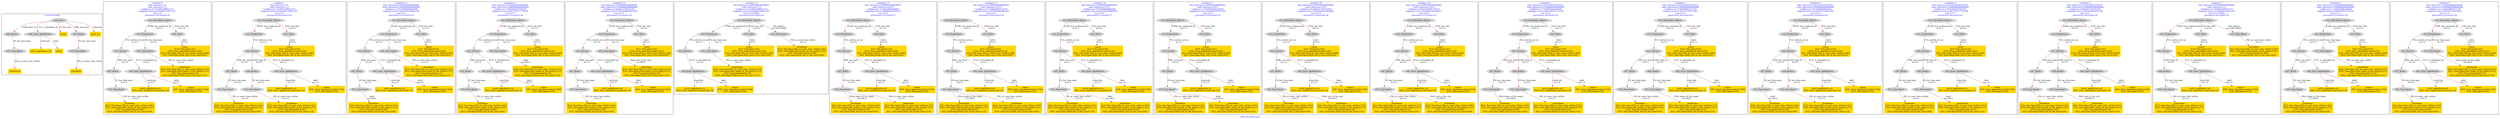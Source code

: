 digraph n0 {
fontcolor="blue"
remincross="true"
label="s09-s-18-artists.json"
subgraph cluster_0 {
label="1-correct model"
n2[style="filled",color="white",fillcolor="lightgray",label="E39_Actor1"];
n3[style="filled",color="white",fillcolor="lightgray",label="E69_Death1"];
n4[style="filled",color="white",fillcolor="lightgray",label="E82_Actor_Appellation1"];
n5[shape="plaintext",style="filled",fillcolor="gold",label="values"];
n6[style="filled",color="white",fillcolor="lightgray",label="E67_Birth1"];
n7[shape="plaintext",style="filled",fillcolor="gold",label="artist_uri"];
n8[style="filled",color="white",fillcolor="lightgray",label="E52_Time-Span1"];
n9[shape="plaintext",style="filled",fillcolor="gold",label="birthValue"];
n10[style="filled",color="white",fillcolor="lightgray",label="E52_Time-Span2"];
n11[shape="plaintext",style="filled",fillcolor="gold",label="deathValue"];
n12[shape="plaintext",style="filled",fillcolor="gold",label="artist_appellation_uri"];
n13[shape="plaintext",style="filled",fillcolor="gold",label="values"];
}
subgraph cluster_1 {
label="candidate 0\nlink coherence:1.0\nnode coherence:1.0\nconfidence:0.7316992398001314\nmapping score:0.6105664132667105\ncost:12.0\n-precision:0.42-recall:0.45"
n15[style="filled",color="white",fillcolor="lightgray",label="E12_Production1"];
n16[style="filled",color="white",fillcolor="lightgray",label="E21_Person1"];
n17[style="filled",color="white",fillcolor="lightgray",label="E52_Time-Span2"];
n18[style="filled",color="white",fillcolor="lightgray",label="E67_Birth1"];
n19[style="filled",color="white",fillcolor="lightgray",label="E82_Actor_Appellation1"];
n20[style="filled",color="white",fillcolor="lightgray",label="E22_Man-Made_Object1"];
n21[style="filled",color="white",fillcolor="lightgray",label="E35_Title1"];
n22[style="filled",color="white",fillcolor="lightgray",label="E52_Time-Span1"];
n23[shape="plaintext",style="filled",fillcolor="gold",label="artist_appellation_uri\n[E82_Actor_Appellation,classLink,1.0]"];
n24[shape="plaintext",style="filled",fillcolor="gold",label="values\n[E82_Actor_Appellation,label,0.926]\n[E35_Title,label,0.074]"];
n25[shape="plaintext",style="filled",fillcolor="gold",label="values\n[E35_Title,label,0.97]\n[E82_Actor_Appellation,label,0.02]\n[E52_Time-Span,P82_at_some_time_within,0.006]\n[E52_Time-Span,P82b_end_of_the_end,0.003]"];
n26[shape="plaintext",style="filled",fillcolor="gold",label="deathValue\n[E52_Time-Span,P82_at_some_time_within,0.371]\n[E52_Time-Span,P82a_begin_of_the_begin,0.277]\n[E52_Time-Span,label,0.24]\n[E52_Time-Span,P82b_end_of_the_end,0.113]"];
n27[shape="plaintext",style="filled",fillcolor="gold",label="birthValue\n[E52_Time-Span,P82_at_some_time_within,0.391]\n[E52_Time-Span,P82a_begin_of_the_begin,0.311]\n[E52_Time-Span,label,0.269]\n[E52_Time-Span,P82b_end_of_the_end,0.029]"];
}
subgraph cluster_2 {
label="candidate 1\nlink coherence:1.0\nnode coherence:1.0\nconfidence:0.7316992398001314\nmapping score:0.6105664132667105\ncost:13.0\n-precision:0.46-recall:0.55"
n29[style="filled",color="white",fillcolor="lightgray",label="E12_Production1"];
n30[style="filled",color="white",fillcolor="lightgray",label="E21_Person1"];
n31[style="filled",color="white",fillcolor="lightgray",label="E67_Birth1"];
n32[style="filled",color="white",fillcolor="lightgray",label="E69_Death1"];
n33[style="filled",color="white",fillcolor="lightgray",label="E82_Actor_Appellation1"];
n34[style="filled",color="white",fillcolor="lightgray",label="E22_Man-Made_Object1"];
n35[style="filled",color="white",fillcolor="lightgray",label="E35_Title1"];
n36[style="filled",color="white",fillcolor="lightgray",label="E52_Time-Span1"];
n37[style="filled",color="white",fillcolor="lightgray",label="E52_Time-Span3"];
n38[shape="plaintext",style="filled",fillcolor="gold",label="artist_appellation_uri\n[E82_Actor_Appellation,classLink,1.0]"];
n39[shape="plaintext",style="filled",fillcolor="gold",label="deathValue\n[E52_Time-Span,P82_at_some_time_within,0.371]\n[E52_Time-Span,P82a_begin_of_the_begin,0.277]\n[E52_Time-Span,label,0.24]\n[E52_Time-Span,P82b_end_of_the_end,0.113]"];
n40[shape="plaintext",style="filled",fillcolor="gold",label="values\n[E82_Actor_Appellation,label,0.926]\n[E35_Title,label,0.074]"];
n41[shape="plaintext",style="filled",fillcolor="gold",label="values\n[E35_Title,label,0.97]\n[E82_Actor_Appellation,label,0.02]\n[E52_Time-Span,P82_at_some_time_within,0.006]\n[E52_Time-Span,P82b_end_of_the_end,0.003]"];
n42[shape="plaintext",style="filled",fillcolor="gold",label="birthValue\n[E52_Time-Span,P82_at_some_time_within,0.391]\n[E52_Time-Span,P82a_begin_of_the_begin,0.311]\n[E52_Time-Span,label,0.269]\n[E52_Time-Span,P82b_end_of_the_end,0.029]"];
}
subgraph cluster_3 {
label="candidate 10\nlink coherence:0.9166666666666666\nnode coherence:0.8888888888888888\nconfidence:0.7073606809882498\nmapping score:0.5654165232923796\ncost:111.0\n-precision:0.33-recall:0.36"
n44[style="filled",color="white",fillcolor="lightgray",label="E12_Production1"];
n45[style="filled",color="white",fillcolor="lightgray",label="E21_Person1"];
n46[style="filled",color="white",fillcolor="lightgray",label="E52_Time-Span2"];
n47[style="filled",color="white",fillcolor="lightgray",label="E67_Birth1"];
n48[style="filled",color="white",fillcolor="lightgray",label="E82_Actor_Appellation1"];
n49[style="filled",color="white",fillcolor="lightgray",label="E22_Man-Made_Object1"];
n50[style="filled",color="white",fillcolor="lightgray",label="E35_Title1"];
n51[style="filled",color="white",fillcolor="lightgray",label="E52_Time-Span1"];
n52[shape="plaintext",style="filled",fillcolor="gold",label="artist_appellation_uri\n[E82_Actor_Appellation,classLink,1.0]"];
n53[shape="plaintext",style="filled",fillcolor="gold",label="values\n[E82_Actor_Appellation,label,0.926]\n[E35_Title,label,0.074]"];
n54[shape="plaintext",style="filled",fillcolor="gold",label="values\n[E35_Title,label,0.97]\n[E82_Actor_Appellation,label,0.02]\n[E52_Time-Span,P82_at_some_time_within,0.006]\n[E52_Time-Span,P82b_end_of_the_end,0.003]"];
n55[shape="plaintext",style="filled",fillcolor="gold",label="deathValue\n[E52_Time-Span,P82_at_some_time_within,0.371]\n[E52_Time-Span,P82a_begin_of_the_begin,0.277]\n[E52_Time-Span,label,0.24]\n[E52_Time-Span,P82b_end_of_the_end,0.113]"];
n56[shape="plaintext",style="filled",fillcolor="gold",label="birthValue\n[E52_Time-Span,P82_at_some_time_within,0.391]\n[E52_Time-Span,P82a_begin_of_the_begin,0.311]\n[E52_Time-Span,label,0.269]\n[E52_Time-Span,P82b_end_of_the_end,0.029]"];
}
subgraph cluster_4 {
label="candidate 11\nlink coherence:0.9166666666666666\nnode coherence:0.8888888888888888\nconfidence:0.7054485064302036\nmapping score:0.5647791317730309\ncost:111.0\n-precision:0.33-recall:0.36"
n58[style="filled",color="white",fillcolor="lightgray",label="E12_Production1"];
n59[style="filled",color="white",fillcolor="lightgray",label="E21_Person1"];
n60[style="filled",color="white",fillcolor="lightgray",label="E52_Time-Span2"];
n61[style="filled",color="white",fillcolor="lightgray",label="E67_Birth1"];
n62[style="filled",color="white",fillcolor="lightgray",label="E82_Actor_Appellation1"];
n63[style="filled",color="white",fillcolor="lightgray",label="E22_Man-Made_Object1"];
n64[style="filled",color="white",fillcolor="lightgray",label="E35_Title1"];
n65[style="filled",color="white",fillcolor="lightgray",label="E52_Time-Span1"];
n66[shape="plaintext",style="filled",fillcolor="gold",label="deathValue\n[E52_Time-Span,P82_at_some_time_within,0.371]\n[E52_Time-Span,P82a_begin_of_the_begin,0.277]\n[E52_Time-Span,label,0.24]\n[E52_Time-Span,P82b_end_of_the_end,0.113]"];
n67[shape="plaintext",style="filled",fillcolor="gold",label="artist_appellation_uri\n[E82_Actor_Appellation,classLink,1.0]"];
n68[shape="plaintext",style="filled",fillcolor="gold",label="values\n[E82_Actor_Appellation,label,0.926]\n[E35_Title,label,0.074]"];
n69[shape="plaintext",style="filled",fillcolor="gold",label="values\n[E35_Title,label,0.97]\n[E82_Actor_Appellation,label,0.02]\n[E52_Time-Span,P82_at_some_time_within,0.006]\n[E52_Time-Span,P82b_end_of_the_end,0.003]"];
n70[shape="plaintext",style="filled",fillcolor="gold",label="birthValue\n[E52_Time-Span,P82_at_some_time_within,0.391]\n[E52_Time-Span,P82a_begin_of_the_begin,0.311]\n[E52_Time-Span,label,0.269]\n[E52_Time-Span,P82b_end_of_the_end,0.029]"];
}
subgraph cluster_5 {
label="candidate 12\nlink coherence:0.9166666666666666\nnode coherence:0.8888888888888888\nconfidence:0.6800257790782401\nmapping score:0.5563048893223764\ncost:111.0\n-precision:0.33-recall:0.36"
n72[style="filled",color="white",fillcolor="lightgray",label="E12_Production1"];
n73[style="filled",color="white",fillcolor="lightgray",label="E21_Person1"];
n74[style="filled",color="white",fillcolor="lightgray",label="E52_Time-Span2"];
n75[style="filled",color="white",fillcolor="lightgray",label="E67_Birth1"];
n76[style="filled",color="white",fillcolor="lightgray",label="E82_Actor_Appellation1"];
n77[style="filled",color="white",fillcolor="lightgray",label="E22_Man-Made_Object1"];
n78[style="filled",color="white",fillcolor="lightgray",label="E35_Title1"];
n79[style="filled",color="white",fillcolor="lightgray",label="E52_Time-Span1"];
n80[shape="plaintext",style="filled",fillcolor="gold",label="artist_appellation_uri\n[E82_Actor_Appellation,classLink,1.0]"];
n81[shape="plaintext",style="filled",fillcolor="gold",label="values\n[E82_Actor_Appellation,label,0.926]\n[E35_Title,label,0.074]"];
n82[shape="plaintext",style="filled",fillcolor="gold",label="values\n[E35_Title,label,0.97]\n[E82_Actor_Appellation,label,0.02]\n[E52_Time-Span,P82_at_some_time_within,0.006]\n[E52_Time-Span,P82b_end_of_the_end,0.003]"];
n83[shape="plaintext",style="filled",fillcolor="gold",label="deathValue\n[E52_Time-Span,P82_at_some_time_within,0.371]\n[E52_Time-Span,P82a_begin_of_the_begin,0.277]\n[E52_Time-Span,label,0.24]\n[E52_Time-Span,P82b_end_of_the_end,0.113]"];
n84[shape="plaintext",style="filled",fillcolor="gold",label="birthValue\n[E52_Time-Span,P82_at_some_time_within,0.391]\n[E52_Time-Span,P82a_begin_of_the_begin,0.311]\n[E52_Time-Span,label,0.269]\n[E52_Time-Span,P82b_end_of_the_end,0.029]"];
}
subgraph cluster_6 {
label="candidate 13\nlink coherence:0.9090909090909091\nnode coherence:1.0\nconfidence:0.7316992398001314\nmapping score:0.6105664132667105\ncost:110.010002\n-precision:0.36-recall:0.36"
n86[style="filled",color="white",fillcolor="lightgray",label="E12_Production1"];
n87[style="filled",color="white",fillcolor="lightgray",label="E21_Person1"];
n88[style="filled",color="white",fillcolor="lightgray",label="E52_Time-Span2"];
n89[style="filled",color="white",fillcolor="lightgray",label="E82_Actor_Appellation1"];
n90[style="filled",color="white",fillcolor="lightgray",label="E22_Man-Made_Object1"];
n91[style="filled",color="white",fillcolor="lightgray",label="E35_Title1"];
n92[style="filled",color="white",fillcolor="lightgray",label="E52_Time-Span1"];
n93[shape="plaintext",style="filled",fillcolor="gold",label="artist_appellation_uri\n[E82_Actor_Appellation,classLink,1.0]"];
n94[shape="plaintext",style="filled",fillcolor="gold",label="values\n[E82_Actor_Appellation,label,0.926]\n[E35_Title,label,0.074]"];
n95[shape="plaintext",style="filled",fillcolor="gold",label="values\n[E35_Title,label,0.97]\n[E82_Actor_Appellation,label,0.02]\n[E52_Time-Span,P82_at_some_time_within,0.006]\n[E52_Time-Span,P82b_end_of_the_end,0.003]"];
n96[shape="plaintext",style="filled",fillcolor="gold",label="deathValue\n[E52_Time-Span,P82_at_some_time_within,0.371]\n[E52_Time-Span,P82a_begin_of_the_begin,0.277]\n[E52_Time-Span,label,0.24]\n[E52_Time-Span,P82b_end_of_the_end,0.113]"];
n97[shape="plaintext",style="filled",fillcolor="gold",label="birthValue\n[E52_Time-Span,P82_at_some_time_within,0.391]\n[E52_Time-Span,P82a_begin_of_the_begin,0.311]\n[E52_Time-Span,label,0.269]\n[E52_Time-Span,P82b_end_of_the_end,0.029]"];
}
subgraph cluster_7 {
label="candidate 14\nlink coherence:0.9090909090909091\nnode coherence:0.875\nconfidence:0.7156902886304668\nmapping score:0.5968967628768223\ncost:110.0\n-precision:0.27-recall:0.27"
n99[style="filled",color="white",fillcolor="lightgray",label="E12_Production1"];
n100[style="filled",color="white",fillcolor="lightgray",label="E21_Person1"];
n101[style="filled",color="white",fillcolor="lightgray",label="E67_Birth1"];
n102[style="filled",color="white",fillcolor="lightgray",label="E82_Actor_Appellation1"];
n103[style="filled",color="white",fillcolor="lightgray",label="E22_Man-Made_Object1"];
n104[style="filled",color="white",fillcolor="lightgray",label="E35_Title1"];
n105[style="filled",color="white",fillcolor="lightgray",label="E52_Time-Span1"];
n106[shape="plaintext",style="filled",fillcolor="gold",label="birthValue\n[E52_Time-Span,P82_at_some_time_within,0.391]\n[E52_Time-Span,P82a_begin_of_the_begin,0.311]\n[E52_Time-Span,label,0.269]\n[E52_Time-Span,P82b_end_of_the_end,0.029]"];
n107[shape="plaintext",style="filled",fillcolor="gold",label="artist_appellation_uri\n[E82_Actor_Appellation,classLink,1.0]"];
n108[shape="plaintext",style="filled",fillcolor="gold",label="values\n[E82_Actor_Appellation,label,0.926]\n[E35_Title,label,0.074]"];
n109[shape="plaintext",style="filled",fillcolor="gold",label="values\n[E35_Title,label,0.97]\n[E82_Actor_Appellation,label,0.02]\n[E52_Time-Span,P82_at_some_time_within,0.006]\n[E52_Time-Span,P82b_end_of_the_end,0.003]"];
n110[shape="plaintext",style="filled",fillcolor="gold",label="deathValue\n[E52_Time-Span,P82_at_some_time_within,0.371]\n[E52_Time-Span,P82a_begin_of_the_begin,0.277]\n[E52_Time-Span,label,0.24]\n[E52_Time-Span,P82b_end_of_the_end,0.113]"];
}
subgraph cluster_8 {
label="candidate 15\nlink coherence:0.9090909090909091\nnode coherence:0.875\nconfidence:0.7128646885415739\nmapping score:0.5959548961805247\ncost:110.0\n-precision:0.36-recall:0.36"
n112[style="filled",color="white",fillcolor="lightgray",label="E12_Production1"];
n113[style="filled",color="white",fillcolor="lightgray",label="E21_Person1"];
n114[style="filled",color="white",fillcolor="lightgray",label="E67_Birth1"];
n115[style="filled",color="white",fillcolor="lightgray",label="E82_Actor_Appellation1"];
n116[style="filled",color="white",fillcolor="lightgray",label="E22_Man-Made_Object1"];
n117[style="filled",color="white",fillcolor="lightgray",label="E35_Title1"];
n118[style="filled",color="white",fillcolor="lightgray",label="E52_Time-Span1"];
n119[shape="plaintext",style="filled",fillcolor="gold",label="deathValue\n[E52_Time-Span,P82_at_some_time_within,0.371]\n[E52_Time-Span,P82a_begin_of_the_begin,0.277]\n[E52_Time-Span,label,0.24]\n[E52_Time-Span,P82b_end_of_the_end,0.113]"];
n120[shape="plaintext",style="filled",fillcolor="gold",label="artist_appellation_uri\n[E82_Actor_Appellation,classLink,1.0]"];
n121[shape="plaintext",style="filled",fillcolor="gold",label="values\n[E82_Actor_Appellation,label,0.926]\n[E35_Title,label,0.074]"];
n122[shape="plaintext",style="filled",fillcolor="gold",label="values\n[E35_Title,label,0.97]\n[E82_Actor_Appellation,label,0.02]\n[E52_Time-Span,P82_at_some_time_within,0.006]\n[E52_Time-Span,P82b_end_of_the_end,0.003]"];
n123[shape="plaintext",style="filled",fillcolor="gold",label="birthValue\n[E52_Time-Span,P82_at_some_time_within,0.391]\n[E52_Time-Span,P82a_begin_of_the_begin,0.311]\n[E52_Time-Span,label,0.269]\n[E52_Time-Span,P82b_end_of_the_end,0.029]"];
}
subgraph cluster_9 {
label="candidate 16\nlink coherence:0.9090909090909091\nnode coherence:0.875\nconfidence:0.7073606809882498\nmapping score:0.5941202269960832\ncost:110.0\n-precision:0.27-recall:0.27"
n125[style="filled",color="white",fillcolor="lightgray",label="E12_Production1"];
n126[style="filled",color="white",fillcolor="lightgray",label="E21_Person1"];
n127[style="filled",color="white",fillcolor="lightgray",label="E67_Birth1"];
n128[style="filled",color="white",fillcolor="lightgray",label="E82_Actor_Appellation1"];
n129[style="filled",color="white",fillcolor="lightgray",label="E22_Man-Made_Object1"];
n130[style="filled",color="white",fillcolor="lightgray",label="E35_Title1"];
n131[style="filled",color="white",fillcolor="lightgray",label="E52_Time-Span1"];
n132[shape="plaintext",style="filled",fillcolor="gold",label="artist_appellation_uri\n[E82_Actor_Appellation,classLink,1.0]"];
n133[shape="plaintext",style="filled",fillcolor="gold",label="values\n[E82_Actor_Appellation,label,0.926]\n[E35_Title,label,0.074]"];
n134[shape="plaintext",style="filled",fillcolor="gold",label="values\n[E35_Title,label,0.97]\n[E82_Actor_Appellation,label,0.02]\n[E52_Time-Span,P82_at_some_time_within,0.006]\n[E52_Time-Span,P82b_end_of_the_end,0.003]"];
n135[shape="plaintext",style="filled",fillcolor="gold",label="deathValue\n[E52_Time-Span,P82_at_some_time_within,0.371]\n[E52_Time-Span,P82a_begin_of_the_begin,0.277]\n[E52_Time-Span,label,0.24]\n[E52_Time-Span,P82b_end_of_the_end,0.113]"];
n136[shape="plaintext",style="filled",fillcolor="gold",label="birthValue\n[E52_Time-Span,P82_at_some_time_within,0.391]\n[E52_Time-Span,P82a_begin_of_the_begin,0.311]\n[E52_Time-Span,label,0.269]\n[E52_Time-Span,P82b_end_of_the_end,0.029]"];
}
subgraph cluster_10 {
label="candidate 17\nlink coherence:0.9090909090909091\nnode coherence:0.875\nconfidence:0.7054485064302036\nmapping score:0.5934828354767345\ncost:110.0\n-precision:0.36-recall:0.36"
n138[style="filled",color="white",fillcolor="lightgray",label="E12_Production1"];
n139[style="filled",color="white",fillcolor="lightgray",label="E21_Person1"];
n140[style="filled",color="white",fillcolor="lightgray",label="E67_Birth1"];
n141[style="filled",color="white",fillcolor="lightgray",label="E82_Actor_Appellation1"];
n142[style="filled",color="white",fillcolor="lightgray",label="E22_Man-Made_Object1"];
n143[style="filled",color="white",fillcolor="lightgray",label="E35_Title1"];
n144[style="filled",color="white",fillcolor="lightgray",label="E52_Time-Span1"];
n145[shape="plaintext",style="filled",fillcolor="gold",label="artist_appellation_uri\n[E82_Actor_Appellation,classLink,1.0]"];
n146[shape="plaintext",style="filled",fillcolor="gold",label="values\n[E82_Actor_Appellation,label,0.926]\n[E35_Title,label,0.074]"];
n147[shape="plaintext",style="filled",fillcolor="gold",label="values\n[E35_Title,label,0.97]\n[E82_Actor_Appellation,label,0.02]\n[E52_Time-Span,P82_at_some_time_within,0.006]\n[E52_Time-Span,P82b_end_of_the_end,0.003]"];
n148[shape="plaintext",style="filled",fillcolor="gold",label="birthValue\n[E52_Time-Span,P82_at_some_time_within,0.391]\n[E52_Time-Span,P82a_begin_of_the_begin,0.311]\n[E52_Time-Span,label,0.269]\n[E52_Time-Span,P82b_end_of_the_end,0.029]"];
n149[shape="plaintext",style="filled",fillcolor="gold",label="deathValue\n[E52_Time-Span,P82_at_some_time_within,0.371]\n[E52_Time-Span,P82a_begin_of_the_begin,0.277]\n[E52_Time-Span,label,0.24]\n[E52_Time-Span,P82b_end_of_the_end,0.113]"];
}
subgraph cluster_11 {
label="candidate 18\nlink coherence:0.9090909090909091\nnode coherence:0.875\nconfidence:0.6800257790782401\nmapping score:0.5850085930260801\ncost:110.0\n-precision:0.36-recall:0.36"
n151[style="filled",color="white",fillcolor="lightgray",label="E12_Production1"];
n152[style="filled",color="white",fillcolor="lightgray",label="E21_Person1"];
n153[style="filled",color="white",fillcolor="lightgray",label="E67_Birth1"];
n154[style="filled",color="white",fillcolor="lightgray",label="E82_Actor_Appellation1"];
n155[style="filled",color="white",fillcolor="lightgray",label="E22_Man-Made_Object1"];
n156[style="filled",color="white",fillcolor="lightgray",label="E35_Title1"];
n157[style="filled",color="white",fillcolor="lightgray",label="E52_Time-Span1"];
n158[shape="plaintext",style="filled",fillcolor="gold",label="artist_appellation_uri\n[E82_Actor_Appellation,classLink,1.0]"];
n159[shape="plaintext",style="filled",fillcolor="gold",label="values\n[E82_Actor_Appellation,label,0.926]\n[E35_Title,label,0.074]"];
n160[shape="plaintext",style="filled",fillcolor="gold",label="values\n[E35_Title,label,0.97]\n[E82_Actor_Appellation,label,0.02]\n[E52_Time-Span,P82_at_some_time_within,0.006]\n[E52_Time-Span,P82b_end_of_the_end,0.003]"];
n161[shape="plaintext",style="filled",fillcolor="gold",label="birthValue\n[E52_Time-Span,P82_at_some_time_within,0.391]\n[E52_Time-Span,P82a_begin_of_the_begin,0.311]\n[E52_Time-Span,label,0.269]\n[E52_Time-Span,P82b_end_of_the_end,0.029]"];
n162[shape="plaintext",style="filled",fillcolor="gold",label="deathValue\n[E52_Time-Span,P82_at_some_time_within,0.371]\n[E52_Time-Span,P82a_begin_of_the_begin,0.277]\n[E52_Time-Span,label,0.24]\n[E52_Time-Span,P82b_end_of_the_end,0.113]"];
}
subgraph cluster_12 {
label="candidate 19\nlink coherence:0.9090909090909091\nnode coherence:0.875\nconfidence:0.6593186487108551\nmapping score:0.5781062162369517\ncost:110.0\n-precision:0.27-recall:0.27"
n164[style="filled",color="white",fillcolor="lightgray",label="E12_Production1"];
n165[style="filled",color="white",fillcolor="lightgray",label="E21_Person1"];
n166[style="filled",color="white",fillcolor="lightgray",label="E67_Birth1"];
n167[style="filled",color="white",fillcolor="lightgray",label="E82_Actor_Appellation1"];
n168[style="filled",color="white",fillcolor="lightgray",label="E22_Man-Made_Object1"];
n169[style="filled",color="white",fillcolor="lightgray",label="E35_Title1"];
n170[style="filled",color="white",fillcolor="lightgray",label="E52_Time-Span1"];
n171[shape="plaintext",style="filled",fillcolor="gold",label="artist_appellation_uri\n[E82_Actor_Appellation,classLink,1.0]"];
n172[shape="plaintext",style="filled",fillcolor="gold",label="values\n[E82_Actor_Appellation,label,0.926]\n[E35_Title,label,0.074]"];
n173[shape="plaintext",style="filled",fillcolor="gold",label="values\n[E35_Title,label,0.97]\n[E82_Actor_Appellation,label,0.02]\n[E52_Time-Span,P82_at_some_time_within,0.006]\n[E52_Time-Span,P82b_end_of_the_end,0.003]"];
n174[shape="plaintext",style="filled",fillcolor="gold",label="deathValue\n[E52_Time-Span,P82_at_some_time_within,0.371]\n[E52_Time-Span,P82a_begin_of_the_begin,0.277]\n[E52_Time-Span,label,0.24]\n[E52_Time-Span,P82b_end_of_the_end,0.113]"];
n175[shape="plaintext",style="filled",fillcolor="gold",label="birthValue\n[E52_Time-Span,P82_at_some_time_within,0.391]\n[E52_Time-Span,P82a_begin_of_the_begin,0.311]\n[E52_Time-Span,label,0.269]\n[E52_Time-Span,P82b_end_of_the_end,0.029]"];
}
subgraph cluster_13 {
label="candidate 2\nlink coherence:0.9230769230769231\nnode coherence:0.8888888888888888\nconfidence:0.7156902886304668\nmapping score:0.5681930591731186\ncost:112.0\n-precision:0.38-recall:0.45"
n177[style="filled",color="white",fillcolor="lightgray",label="E12_Production1"];
n178[style="filled",color="white",fillcolor="lightgray",label="E21_Person1"];
n179[style="filled",color="white",fillcolor="lightgray",label="E67_Birth1"];
n180[style="filled",color="white",fillcolor="lightgray",label="E69_Death1"];
n181[style="filled",color="white",fillcolor="lightgray",label="E82_Actor_Appellation1"];
n182[style="filled",color="white",fillcolor="lightgray",label="E22_Man-Made_Object1"];
n183[style="filled",color="white",fillcolor="lightgray",label="E35_Title1"];
n184[style="filled",color="white",fillcolor="lightgray",label="E52_Time-Span1"];
n185[style="filled",color="white",fillcolor="lightgray",label="E52_Time-Span3"];
n186[shape="plaintext",style="filled",fillcolor="gold",label="birthValue\n[E52_Time-Span,P82_at_some_time_within,0.391]\n[E52_Time-Span,P82a_begin_of_the_begin,0.311]\n[E52_Time-Span,label,0.269]\n[E52_Time-Span,P82b_end_of_the_end,0.029]"];
n187[shape="plaintext",style="filled",fillcolor="gold",label="artist_appellation_uri\n[E82_Actor_Appellation,classLink,1.0]"];
n188[shape="plaintext",style="filled",fillcolor="gold",label="deathValue\n[E52_Time-Span,P82_at_some_time_within,0.371]\n[E52_Time-Span,P82a_begin_of_the_begin,0.277]\n[E52_Time-Span,label,0.24]\n[E52_Time-Span,P82b_end_of_the_end,0.113]"];
n189[shape="plaintext",style="filled",fillcolor="gold",label="values\n[E82_Actor_Appellation,label,0.926]\n[E35_Title,label,0.074]"];
n190[shape="plaintext",style="filled",fillcolor="gold",label="values\n[E35_Title,label,0.97]\n[E82_Actor_Appellation,label,0.02]\n[E52_Time-Span,P82_at_some_time_within,0.006]\n[E52_Time-Span,P82b_end_of_the_end,0.003]"];
}
subgraph cluster_14 {
label="candidate 3\nlink coherence:0.9230769230769231\nnode coherence:0.8888888888888888\nconfidence:0.7128646885415739\nmapping score:0.567251192476821\ncost:112.0\n-precision:0.38-recall:0.45"
n192[style="filled",color="white",fillcolor="lightgray",label="E12_Production1"];
n193[style="filled",color="white",fillcolor="lightgray",label="E21_Person1"];
n194[style="filled",color="white",fillcolor="lightgray",label="E67_Birth1"];
n195[style="filled",color="white",fillcolor="lightgray",label="E69_Death1"];
n196[style="filled",color="white",fillcolor="lightgray",label="E82_Actor_Appellation1"];
n197[style="filled",color="white",fillcolor="lightgray",label="E22_Man-Made_Object1"];
n198[style="filled",color="white",fillcolor="lightgray",label="E35_Title1"];
n199[style="filled",color="white",fillcolor="lightgray",label="E52_Time-Span1"];
n200[style="filled",color="white",fillcolor="lightgray",label="E52_Time-Span3"];
n201[shape="plaintext",style="filled",fillcolor="gold",label="deathValue\n[E52_Time-Span,P82_at_some_time_within,0.371]\n[E52_Time-Span,P82a_begin_of_the_begin,0.277]\n[E52_Time-Span,label,0.24]\n[E52_Time-Span,P82b_end_of_the_end,0.113]"];
n202[shape="plaintext",style="filled",fillcolor="gold",label="artist_appellation_uri\n[E82_Actor_Appellation,classLink,1.0]"];
n203[shape="plaintext",style="filled",fillcolor="gold",label="values\n[E82_Actor_Appellation,label,0.926]\n[E35_Title,label,0.074]"];
n204[shape="plaintext",style="filled",fillcolor="gold",label="values\n[E35_Title,label,0.97]\n[E82_Actor_Appellation,label,0.02]\n[E52_Time-Span,P82_at_some_time_within,0.006]\n[E52_Time-Span,P82b_end_of_the_end,0.003]"];
n205[shape="plaintext",style="filled",fillcolor="gold",label="birthValue\n[E52_Time-Span,P82_at_some_time_within,0.391]\n[E52_Time-Span,P82a_begin_of_the_begin,0.311]\n[E52_Time-Span,label,0.269]\n[E52_Time-Span,P82b_end_of_the_end,0.029]"];
}
subgraph cluster_15 {
label="candidate 4\nlink coherence:0.9230769230769231\nnode coherence:0.8888888888888888\nconfidence:0.7073606809882498\nmapping score:0.5654165232923796\ncost:112.0\n-precision:0.38-recall:0.45"
n207[style="filled",color="white",fillcolor="lightgray",label="E12_Production1"];
n208[style="filled",color="white",fillcolor="lightgray",label="E21_Person1"];
n209[style="filled",color="white",fillcolor="lightgray",label="E67_Birth1"];
n210[style="filled",color="white",fillcolor="lightgray",label="E69_Death1"];
n211[style="filled",color="white",fillcolor="lightgray",label="E82_Actor_Appellation1"];
n212[style="filled",color="white",fillcolor="lightgray",label="E22_Man-Made_Object1"];
n213[style="filled",color="white",fillcolor="lightgray",label="E35_Title1"];
n214[style="filled",color="white",fillcolor="lightgray",label="E52_Time-Span1"];
n215[style="filled",color="white",fillcolor="lightgray",label="E52_Time-Span3"];
n216[shape="plaintext",style="filled",fillcolor="gold",label="artist_appellation_uri\n[E82_Actor_Appellation,classLink,1.0]"];
n217[shape="plaintext",style="filled",fillcolor="gold",label="deathValue\n[E52_Time-Span,P82_at_some_time_within,0.371]\n[E52_Time-Span,P82a_begin_of_the_begin,0.277]\n[E52_Time-Span,label,0.24]\n[E52_Time-Span,P82b_end_of_the_end,0.113]"];
n218[shape="plaintext",style="filled",fillcolor="gold",label="values\n[E82_Actor_Appellation,label,0.926]\n[E35_Title,label,0.074]"];
n219[shape="plaintext",style="filled",fillcolor="gold",label="values\n[E35_Title,label,0.97]\n[E82_Actor_Appellation,label,0.02]\n[E52_Time-Span,P82_at_some_time_within,0.006]\n[E52_Time-Span,P82b_end_of_the_end,0.003]"];
n220[shape="plaintext",style="filled",fillcolor="gold",label="birthValue\n[E52_Time-Span,P82_at_some_time_within,0.391]\n[E52_Time-Span,P82a_begin_of_the_begin,0.311]\n[E52_Time-Span,label,0.269]\n[E52_Time-Span,P82b_end_of_the_end,0.029]"];
}
subgraph cluster_16 {
label="candidate 5\nlink coherence:0.9230769230769231\nnode coherence:0.8888888888888888\nconfidence:0.7054485064302036\nmapping score:0.5647791317730309\ncost:112.0\n-precision:0.38-recall:0.45"
n222[style="filled",color="white",fillcolor="lightgray",label="E12_Production1"];
n223[style="filled",color="white",fillcolor="lightgray",label="E21_Person1"];
n224[style="filled",color="white",fillcolor="lightgray",label="E67_Birth1"];
n225[style="filled",color="white",fillcolor="lightgray",label="E69_Death1"];
n226[style="filled",color="white",fillcolor="lightgray",label="E82_Actor_Appellation1"];
n227[style="filled",color="white",fillcolor="lightgray",label="E22_Man-Made_Object1"];
n228[style="filled",color="white",fillcolor="lightgray",label="E35_Title1"];
n229[style="filled",color="white",fillcolor="lightgray",label="E52_Time-Span1"];
n230[style="filled",color="white",fillcolor="lightgray",label="E52_Time-Span3"];
n231[shape="plaintext",style="filled",fillcolor="gold",label="artist_appellation_uri\n[E82_Actor_Appellation,classLink,1.0]"];
n232[shape="plaintext",style="filled",fillcolor="gold",label="values\n[E82_Actor_Appellation,label,0.926]\n[E35_Title,label,0.074]"];
n233[shape="plaintext",style="filled",fillcolor="gold",label="values\n[E35_Title,label,0.97]\n[E82_Actor_Appellation,label,0.02]\n[E52_Time-Span,P82_at_some_time_within,0.006]\n[E52_Time-Span,P82b_end_of_the_end,0.003]"];
n234[shape="plaintext",style="filled",fillcolor="gold",label="deathValue\n[E52_Time-Span,P82_at_some_time_within,0.371]\n[E52_Time-Span,P82a_begin_of_the_begin,0.277]\n[E52_Time-Span,label,0.24]\n[E52_Time-Span,P82b_end_of_the_end,0.113]"];
n235[shape="plaintext",style="filled",fillcolor="gold",label="birthValue\n[E52_Time-Span,P82_at_some_time_within,0.391]\n[E52_Time-Span,P82a_begin_of_the_begin,0.311]\n[E52_Time-Span,label,0.269]\n[E52_Time-Span,P82b_end_of_the_end,0.029]"];
}
subgraph cluster_17 {
label="candidate 6\nlink coherence:0.9230769230769231\nnode coherence:0.8888888888888888\nconfidence:0.6800257790782401\nmapping score:0.5563048893223764\ncost:112.0\n-precision:0.38-recall:0.45"
n237[style="filled",color="white",fillcolor="lightgray",label="E12_Production1"];
n238[style="filled",color="white",fillcolor="lightgray",label="E21_Person1"];
n239[style="filled",color="white",fillcolor="lightgray",label="E67_Birth1"];
n240[style="filled",color="white",fillcolor="lightgray",label="E69_Death1"];
n241[style="filled",color="white",fillcolor="lightgray",label="E82_Actor_Appellation1"];
n242[style="filled",color="white",fillcolor="lightgray",label="E22_Man-Made_Object1"];
n243[style="filled",color="white",fillcolor="lightgray",label="E35_Title1"];
n244[style="filled",color="white",fillcolor="lightgray",label="E52_Time-Span1"];
n245[style="filled",color="white",fillcolor="lightgray",label="E52_Time-Span3"];
n246[shape="plaintext",style="filled",fillcolor="gold",label="artist_appellation_uri\n[E82_Actor_Appellation,classLink,1.0]"];
n247[shape="plaintext",style="filled",fillcolor="gold",label="values\n[E82_Actor_Appellation,label,0.926]\n[E35_Title,label,0.074]"];
n248[shape="plaintext",style="filled",fillcolor="gold",label="values\n[E35_Title,label,0.97]\n[E82_Actor_Appellation,label,0.02]\n[E52_Time-Span,P82_at_some_time_within,0.006]\n[E52_Time-Span,P82b_end_of_the_end,0.003]"];
n249[shape="plaintext",style="filled",fillcolor="gold",label="deathValue\n[E52_Time-Span,P82_at_some_time_within,0.371]\n[E52_Time-Span,P82a_begin_of_the_begin,0.277]\n[E52_Time-Span,label,0.24]\n[E52_Time-Span,P82b_end_of_the_end,0.113]"];
n250[shape="plaintext",style="filled",fillcolor="gold",label="birthValue\n[E52_Time-Span,P82_at_some_time_within,0.391]\n[E52_Time-Span,P82a_begin_of_the_begin,0.311]\n[E52_Time-Span,label,0.269]\n[E52_Time-Span,P82b_end_of_the_end,0.029]"];
}
subgraph cluster_18 {
label="candidate 7\nlink coherence:0.9166666666666666\nnode coherence:1.0\nconfidence:0.7316992398001314\nmapping score:0.6105664132667105\ncost:111.010002\n-precision:0.42-recall:0.45"
n252[style="filled",color="white",fillcolor="lightgray",label="E12_Production1"];
n253[style="filled",color="white",fillcolor="lightgray",label="E21_Person1"];
n254[style="filled",color="white",fillcolor="lightgray",label="E69_Death1"];
n255[style="filled",color="white",fillcolor="lightgray",label="E82_Actor_Appellation1"];
n256[style="filled",color="white",fillcolor="lightgray",label="E22_Man-Made_Object1"];
n257[style="filled",color="white",fillcolor="lightgray",label="E35_Title1"];
n258[style="filled",color="white",fillcolor="lightgray",label="E52_Time-Span3"];
n259[style="filled",color="white",fillcolor="lightgray",label="E52_Time-Span1"];
n260[shape="plaintext",style="filled",fillcolor="gold",label="artist_appellation_uri\n[E82_Actor_Appellation,classLink,1.0]"];
n261[shape="plaintext",style="filled",fillcolor="gold",label="deathValue\n[E52_Time-Span,P82_at_some_time_within,0.371]\n[E52_Time-Span,P82a_begin_of_the_begin,0.277]\n[E52_Time-Span,label,0.24]\n[E52_Time-Span,P82b_end_of_the_end,0.113]"];
n262[shape="plaintext",style="filled",fillcolor="gold",label="values\n[E82_Actor_Appellation,label,0.926]\n[E35_Title,label,0.074]"];
n263[shape="plaintext",style="filled",fillcolor="gold",label="values\n[E35_Title,label,0.97]\n[E82_Actor_Appellation,label,0.02]\n[E52_Time-Span,P82_at_some_time_within,0.006]\n[E52_Time-Span,P82b_end_of_the_end,0.003]"];
n264[shape="plaintext",style="filled",fillcolor="gold",label="birthValue\n[E52_Time-Span,P82_at_some_time_within,0.391]\n[E52_Time-Span,P82a_begin_of_the_begin,0.311]\n[E52_Time-Span,label,0.269]\n[E52_Time-Span,P82b_end_of_the_end,0.029]"];
}
subgraph cluster_19 {
label="candidate 8\nlink coherence:0.9166666666666666\nnode coherence:0.8888888888888888\nconfidence:0.7156902886304668\nmapping score:0.5681930591731186\ncost:111.0\n-precision:0.33-recall:0.36"
n266[style="filled",color="white",fillcolor="lightgray",label="E12_Production1"];
n267[style="filled",color="white",fillcolor="lightgray",label="E21_Person1"];
n268[style="filled",color="white",fillcolor="lightgray",label="E52_Time-Span2"];
n269[style="filled",color="white",fillcolor="lightgray",label="E67_Birth1"];
n270[style="filled",color="white",fillcolor="lightgray",label="E82_Actor_Appellation1"];
n271[style="filled",color="white",fillcolor="lightgray",label="E22_Man-Made_Object1"];
n272[style="filled",color="white",fillcolor="lightgray",label="E35_Title1"];
n273[style="filled",color="white",fillcolor="lightgray",label="E52_Time-Span1"];
n274[shape="plaintext",style="filled",fillcolor="gold",label="birthValue\n[E52_Time-Span,P82_at_some_time_within,0.391]\n[E52_Time-Span,P82a_begin_of_the_begin,0.311]\n[E52_Time-Span,label,0.269]\n[E52_Time-Span,P82b_end_of_the_end,0.029]"];
n275[shape="plaintext",style="filled",fillcolor="gold",label="artist_appellation_uri\n[E82_Actor_Appellation,classLink,1.0]"];
n276[shape="plaintext",style="filled",fillcolor="gold",label="values\n[E82_Actor_Appellation,label,0.926]\n[E35_Title,label,0.074]"];
n277[shape="plaintext",style="filled",fillcolor="gold",label="values\n[E35_Title,label,0.97]\n[E82_Actor_Appellation,label,0.02]\n[E52_Time-Span,P82_at_some_time_within,0.006]\n[E52_Time-Span,P82b_end_of_the_end,0.003]"];
n278[shape="plaintext",style="filled",fillcolor="gold",label="deathValue\n[E52_Time-Span,P82_at_some_time_within,0.371]\n[E52_Time-Span,P82a_begin_of_the_begin,0.277]\n[E52_Time-Span,label,0.24]\n[E52_Time-Span,P82b_end_of_the_end,0.113]"];
}
subgraph cluster_20 {
label="candidate 9\nlink coherence:0.9166666666666666\nnode coherence:0.8888888888888888\nconfidence:0.7128646885415739\nmapping score:0.567251192476821\ncost:111.0\n-precision:0.33-recall:0.36"
n280[style="filled",color="white",fillcolor="lightgray",label="E12_Production1"];
n281[style="filled",color="white",fillcolor="lightgray",label="E21_Person1"];
n282[style="filled",color="white",fillcolor="lightgray",label="E52_Time-Span2"];
n283[style="filled",color="white",fillcolor="lightgray",label="E67_Birth1"];
n284[style="filled",color="white",fillcolor="lightgray",label="E82_Actor_Appellation1"];
n285[style="filled",color="white",fillcolor="lightgray",label="E22_Man-Made_Object1"];
n286[style="filled",color="white",fillcolor="lightgray",label="E35_Title1"];
n287[style="filled",color="white",fillcolor="lightgray",label="E52_Time-Span1"];
n288[shape="plaintext",style="filled",fillcolor="gold",label="artist_appellation_uri\n[E82_Actor_Appellation,classLink,1.0]"];
n289[shape="plaintext",style="filled",fillcolor="gold",label="deathValue\n[E52_Time-Span,P82_at_some_time_within,0.371]\n[E52_Time-Span,P82a_begin_of_the_begin,0.277]\n[E52_Time-Span,label,0.24]\n[E52_Time-Span,P82b_end_of_the_end,0.113]"];
n290[shape="plaintext",style="filled",fillcolor="gold",label="values\n[E82_Actor_Appellation,label,0.926]\n[E35_Title,label,0.074]"];
n291[shape="plaintext",style="filled",fillcolor="gold",label="values\n[E35_Title,label,0.97]\n[E82_Actor_Appellation,label,0.02]\n[E52_Time-Span,P82_at_some_time_within,0.006]\n[E52_Time-Span,P82b_end_of_the_end,0.003]"];
n292[shape="plaintext",style="filled",fillcolor="gold",label="birthValue\n[E52_Time-Span,P82_at_some_time_within,0.391]\n[E52_Time-Span,P82a_begin_of_the_begin,0.311]\n[E52_Time-Span,label,0.269]\n[E52_Time-Span,P82b_end_of_the_end,0.029]"];
}
n2 -> n3[color="brown",fontcolor="black",label="P100i_died_in"]
n2 -> n4[color="brown",fontcolor="black",label="P131_is_identified_by"]
n2 -> n5[color="brown",fontcolor="black",label="P3_has_note"]
n2 -> n6[color="brown",fontcolor="black",label="P98i_was_born"]
n2 -> n7[color="brown",fontcolor="black",label="classLink"]
n8 -> n9[color="brown",fontcolor="black",label="P82_at_some_time_within"]
n10 -> n11[color="brown",fontcolor="black",label="P82_at_some_time_within"]
n6 -> n8[color="brown",fontcolor="black",label="P4_has_time-span"]
n3 -> n10[color="brown",fontcolor="black",label="P4_has_time-span"]
n4 -> n12[color="brown",fontcolor="black",label="classLink"]
n4 -> n13[color="brown",fontcolor="black",label="label"]
n15 -> n16[color="brown",fontcolor="black",label="P14_carried_out_by\nw=1.0"]
n15 -> n17[color="brown",fontcolor="black",label="P4_has_time-span\nw=1.0"]
n16 -> n18[color="brown",fontcolor="black",label="P98i_was_born\nw=1.0"]
n16 -> n19[color="brown",fontcolor="black",label="P131_is_identified_by\nw=1.0"]
n20 -> n15[color="brown",fontcolor="black",label="P108i_was_produced_by\nw=1.0"]
n20 -> n21[color="brown",fontcolor="black",label="P102_has_title\nw=1.0"]
n18 -> n22[color="brown",fontcolor="black",label="P4_has_time-span\nw=1.0"]
n19 -> n23[color="brown",fontcolor="black",label="classLink\nw=1.0"]
n19 -> n24[color="brown",fontcolor="black",label="label\nw=1.0"]
n21 -> n25[color="brown",fontcolor="black",label="label\nw=1.0"]
n17 -> n26[color="brown",fontcolor="black",label="P82_at_some_time_within\nw=1.0"]
n22 -> n27[color="brown",fontcolor="black",label="P82_at_some_time_within\nw=1.0"]
n29 -> n30[color="brown",fontcolor="black",label="P14_carried_out_by\nw=1.0"]
n30 -> n31[color="brown",fontcolor="black",label="P98i_was_born\nw=1.0"]
n30 -> n32[color="brown",fontcolor="black",label="P100i_died_in\nw=1.0"]
n30 -> n33[color="brown",fontcolor="black",label="P131_is_identified_by\nw=1.0"]
n34 -> n29[color="brown",fontcolor="black",label="P108i_was_produced_by\nw=1.0"]
n34 -> n35[color="brown",fontcolor="black",label="P102_has_title\nw=1.0"]
n31 -> n36[color="brown",fontcolor="black",label="P4_has_time-span\nw=1.0"]
n32 -> n37[color="brown",fontcolor="black",label="P4_has_time-span\nw=1.0"]
n33 -> n38[color="brown",fontcolor="black",label="classLink\nw=1.0"]
n37 -> n39[color="brown",fontcolor="black",label="P82_at_some_time_within\nw=1.0"]
n33 -> n40[color="brown",fontcolor="black",label="label\nw=1.0"]
n35 -> n41[color="brown",fontcolor="black",label="label\nw=1.0"]
n36 -> n42[color="brown",fontcolor="black",label="P82_at_some_time_within\nw=1.0"]
n44 -> n45[color="brown",fontcolor="black",label="P14_carried_out_by\nw=1.0"]
n44 -> n46[color="brown",fontcolor="black",label="P4_has_time-span\nw=1.0"]
n45 -> n47[color="brown",fontcolor="black",label="P98i_was_born\nw=1.0"]
n45 -> n48[color="brown",fontcolor="black",label="P131_is_identified_by\nw=1.0"]
n49 -> n44[color="brown",fontcolor="black",label="P108i_was_produced_by\nw=1.0"]
n49 -> n50[color="brown",fontcolor="black",label="P102_has_title\nw=1.0"]
n47 -> n51[color="brown",fontcolor="black",label="P4_has_time-span\nw=1.0"]
n48 -> n52[color="brown",fontcolor="black",label="classLink\nw=1.0"]
n48 -> n53[color="brown",fontcolor="black",label="label\nw=1.0"]
n50 -> n54[color="brown",fontcolor="black",label="label\nw=1.0"]
n46 -> n55[color="brown",fontcolor="black",label="P82_at_some_time_within\nw=1.0"]
n51 -> n56[color="brown",fontcolor="black",label="label\nw=100.0"]
n58 -> n59[color="brown",fontcolor="black",label="P14_carried_out_by\nw=1.0"]
n58 -> n60[color="brown",fontcolor="black",label="P4_has_time-span\nw=1.0"]
n59 -> n61[color="brown",fontcolor="black",label="P98i_was_born\nw=1.0"]
n59 -> n62[color="brown",fontcolor="black",label="P131_is_identified_by\nw=1.0"]
n63 -> n58[color="brown",fontcolor="black",label="P108i_was_produced_by\nw=1.0"]
n63 -> n64[color="brown",fontcolor="black",label="P102_has_title\nw=1.0"]
n61 -> n65[color="brown",fontcolor="black",label="P4_has_time-span\nw=1.0"]
n60 -> n66[color="brown",fontcolor="black",label="label\nw=100.0"]
n62 -> n67[color="brown",fontcolor="black",label="classLink\nw=1.0"]
n62 -> n68[color="brown",fontcolor="black",label="label\nw=1.0"]
n64 -> n69[color="brown",fontcolor="black",label="label\nw=1.0"]
n65 -> n70[color="brown",fontcolor="black",label="P82_at_some_time_within\nw=1.0"]
n72 -> n73[color="brown",fontcolor="black",label="P14_carried_out_by\nw=1.0"]
n72 -> n74[color="brown",fontcolor="black",label="P4_has_time-span\nw=1.0"]
n73 -> n75[color="brown",fontcolor="black",label="P98i_was_born\nw=1.0"]
n73 -> n76[color="brown",fontcolor="black",label="P131_is_identified_by\nw=1.0"]
n77 -> n72[color="brown",fontcolor="black",label="P108i_was_produced_by\nw=1.0"]
n77 -> n78[color="brown",fontcolor="black",label="P102_has_title\nw=1.0"]
n75 -> n79[color="brown",fontcolor="black",label="P4_has_time-span\nw=1.0"]
n76 -> n80[color="brown",fontcolor="black",label="classLink\nw=1.0"]
n76 -> n81[color="brown",fontcolor="black",label="label\nw=1.0"]
n78 -> n82[color="brown",fontcolor="black",label="label\nw=1.0"]
n74 -> n83[color="brown",fontcolor="black",label="P82b_end_of_the_end\nw=100.0"]
n79 -> n84[color="brown",fontcolor="black",label="P82_at_some_time_within\nw=1.0"]
n86 -> n87[color="brown",fontcolor="black",label="P14_carried_out_by\nw=1.0"]
n86 -> n88[color="brown",fontcolor="black",label="P4_has_time-span\nw=1.0"]
n87 -> n89[color="brown",fontcolor="black",label="P131_is_identified_by\nw=1.0"]
n90 -> n86[color="brown",fontcolor="black",label="P108i_was_produced_by\nw=1.0"]
n90 -> n91[color="brown",fontcolor="black",label="P102_has_title\nw=1.0"]
n90 -> n92[color="brown",fontcolor="black",label="P62_depicts\nw=100.010002"]
n89 -> n93[color="brown",fontcolor="black",label="classLink\nw=1.0"]
n89 -> n94[color="brown",fontcolor="black",label="label\nw=1.0"]
n91 -> n95[color="brown",fontcolor="black",label="label\nw=1.0"]
n88 -> n96[color="brown",fontcolor="black",label="P82_at_some_time_within\nw=1.0"]
n92 -> n97[color="brown",fontcolor="black",label="P82_at_some_time_within\nw=1.0"]
n99 -> n100[color="brown",fontcolor="black",label="P14_carried_out_by\nw=1.0"]
n100 -> n101[color="brown",fontcolor="black",label="P98i_was_born\nw=1.0"]
n100 -> n102[color="brown",fontcolor="black",label="P131_is_identified_by\nw=1.0"]
n103 -> n99[color="brown",fontcolor="black",label="P108i_was_produced_by\nw=1.0"]
n103 -> n104[color="brown",fontcolor="black",label="P102_has_title\nw=1.0"]
n101 -> n105[color="brown",fontcolor="black",label="P4_has_time-span\nw=1.0"]
n105 -> n106[color="brown",fontcolor="black",label="P82a_begin_of_the_begin\nw=100.0"]
n102 -> n107[color="brown",fontcolor="black",label="classLink\nw=1.0"]
n102 -> n108[color="brown",fontcolor="black",label="label\nw=1.0"]
n104 -> n109[color="brown",fontcolor="black",label="label\nw=1.0"]
n105 -> n110[color="brown",fontcolor="black",label="P82_at_some_time_within\nw=1.0"]
n112 -> n113[color="brown",fontcolor="black",label="P14_carried_out_by\nw=1.0"]
n113 -> n114[color="brown",fontcolor="black",label="P98i_was_born\nw=1.0"]
n113 -> n115[color="brown",fontcolor="black",label="P131_is_identified_by\nw=1.0"]
n116 -> n112[color="brown",fontcolor="black",label="P108i_was_produced_by\nw=1.0"]
n116 -> n117[color="brown",fontcolor="black",label="P102_has_title\nw=1.0"]
n114 -> n118[color="brown",fontcolor="black",label="P4_has_time-span\nw=1.0"]
n118 -> n119[color="brown",fontcolor="black",label="P82a_begin_of_the_begin\nw=100.0"]
n115 -> n120[color="brown",fontcolor="black",label="classLink\nw=1.0"]
n115 -> n121[color="brown",fontcolor="black",label="label\nw=1.0"]
n117 -> n122[color="brown",fontcolor="black",label="label\nw=1.0"]
n118 -> n123[color="brown",fontcolor="black",label="P82_at_some_time_within\nw=1.0"]
n125 -> n126[color="brown",fontcolor="black",label="P14_carried_out_by\nw=1.0"]
n126 -> n127[color="brown",fontcolor="black",label="P98i_was_born\nw=1.0"]
n126 -> n128[color="brown",fontcolor="black",label="P131_is_identified_by\nw=1.0"]
n129 -> n125[color="brown",fontcolor="black",label="P108i_was_produced_by\nw=1.0"]
n129 -> n130[color="brown",fontcolor="black",label="P102_has_title\nw=1.0"]
n127 -> n131[color="brown",fontcolor="black",label="P4_has_time-span\nw=1.0"]
n128 -> n132[color="brown",fontcolor="black",label="classLink\nw=1.0"]
n128 -> n133[color="brown",fontcolor="black",label="label\nw=1.0"]
n130 -> n134[color="brown",fontcolor="black",label="label\nw=1.0"]
n131 -> n135[color="brown",fontcolor="black",label="P82_at_some_time_within\nw=1.0"]
n131 -> n136[color="brown",fontcolor="black",label="label\nw=100.0"]
n138 -> n139[color="brown",fontcolor="black",label="P14_carried_out_by\nw=1.0"]
n139 -> n140[color="brown",fontcolor="black",label="P98i_was_born\nw=1.0"]
n139 -> n141[color="brown",fontcolor="black",label="P131_is_identified_by\nw=1.0"]
n142 -> n138[color="brown",fontcolor="black",label="P108i_was_produced_by\nw=1.0"]
n142 -> n143[color="brown",fontcolor="black",label="P102_has_title\nw=1.0"]
n140 -> n144[color="brown",fontcolor="black",label="P4_has_time-span\nw=1.0"]
n141 -> n145[color="brown",fontcolor="black",label="classLink\nw=1.0"]
n141 -> n146[color="brown",fontcolor="black",label="label\nw=1.0"]
n143 -> n147[color="brown",fontcolor="black",label="label\nw=1.0"]
n144 -> n148[color="brown",fontcolor="black",label="P82_at_some_time_within\nw=1.0"]
n144 -> n149[color="brown",fontcolor="black",label="label\nw=100.0"]
n151 -> n152[color="brown",fontcolor="black",label="P14_carried_out_by\nw=1.0"]
n152 -> n153[color="brown",fontcolor="black",label="P98i_was_born\nw=1.0"]
n152 -> n154[color="brown",fontcolor="black",label="P131_is_identified_by\nw=1.0"]
n155 -> n151[color="brown",fontcolor="black",label="P108i_was_produced_by\nw=1.0"]
n155 -> n156[color="brown",fontcolor="black",label="P102_has_title\nw=1.0"]
n153 -> n157[color="brown",fontcolor="black",label="P4_has_time-span\nw=1.0"]
n154 -> n158[color="brown",fontcolor="black",label="classLink\nw=1.0"]
n154 -> n159[color="brown",fontcolor="black",label="label\nw=1.0"]
n156 -> n160[color="brown",fontcolor="black",label="label\nw=1.0"]
n157 -> n161[color="brown",fontcolor="black",label="P82_at_some_time_within\nw=1.0"]
n157 -> n162[color="brown",fontcolor="black",label="P82b_end_of_the_end\nw=100.0"]
n164 -> n165[color="brown",fontcolor="black",label="P14_carried_out_by\nw=1.0"]
n165 -> n166[color="brown",fontcolor="black",label="P98i_was_born\nw=1.0"]
n165 -> n167[color="brown",fontcolor="black",label="P131_is_identified_by\nw=1.0"]
n168 -> n164[color="brown",fontcolor="black",label="P108i_was_produced_by\nw=1.0"]
n168 -> n169[color="brown",fontcolor="black",label="P102_has_title\nw=1.0"]
n166 -> n170[color="brown",fontcolor="black",label="P4_has_time-span\nw=1.0"]
n167 -> n171[color="brown",fontcolor="black",label="classLink\nw=1.0"]
n167 -> n172[color="brown",fontcolor="black",label="label\nw=1.0"]
n169 -> n173[color="brown",fontcolor="black",label="label\nw=1.0"]
n170 -> n174[color="brown",fontcolor="black",label="P82_at_some_time_within\nw=1.0"]
n170 -> n175[color="brown",fontcolor="black",label="P82b_end_of_the_end\nw=100.0"]
n177 -> n178[color="brown",fontcolor="black",label="P14_carried_out_by\nw=1.0"]
n178 -> n179[color="brown",fontcolor="black",label="P98i_was_born\nw=1.0"]
n178 -> n180[color="brown",fontcolor="black",label="P100i_died_in\nw=1.0"]
n178 -> n181[color="brown",fontcolor="black",label="P131_is_identified_by\nw=1.0"]
n182 -> n177[color="brown",fontcolor="black",label="P108i_was_produced_by\nw=1.0"]
n182 -> n183[color="brown",fontcolor="black",label="P102_has_title\nw=1.0"]
n179 -> n184[color="brown",fontcolor="black",label="P4_has_time-span\nw=1.0"]
n180 -> n185[color="brown",fontcolor="black",label="P4_has_time-span\nw=1.0"]
n184 -> n186[color="brown",fontcolor="black",label="P82a_begin_of_the_begin\nw=100.0"]
n181 -> n187[color="brown",fontcolor="black",label="classLink\nw=1.0"]
n185 -> n188[color="brown",fontcolor="black",label="P82_at_some_time_within\nw=1.0"]
n181 -> n189[color="brown",fontcolor="black",label="label\nw=1.0"]
n183 -> n190[color="brown",fontcolor="black",label="label\nw=1.0"]
n192 -> n193[color="brown",fontcolor="black",label="P14_carried_out_by\nw=1.0"]
n193 -> n194[color="brown",fontcolor="black",label="P98i_was_born\nw=1.0"]
n193 -> n195[color="brown",fontcolor="black",label="P100i_died_in\nw=1.0"]
n193 -> n196[color="brown",fontcolor="black",label="P131_is_identified_by\nw=1.0"]
n197 -> n192[color="brown",fontcolor="black",label="P108i_was_produced_by\nw=1.0"]
n197 -> n198[color="brown",fontcolor="black",label="P102_has_title\nw=1.0"]
n194 -> n199[color="brown",fontcolor="black",label="P4_has_time-span\nw=1.0"]
n195 -> n200[color="brown",fontcolor="black",label="P4_has_time-span\nw=1.0"]
n200 -> n201[color="brown",fontcolor="black",label="P82a_begin_of_the_begin\nw=100.0"]
n196 -> n202[color="brown",fontcolor="black",label="classLink\nw=1.0"]
n196 -> n203[color="brown",fontcolor="black",label="label\nw=1.0"]
n198 -> n204[color="brown",fontcolor="black",label="label\nw=1.0"]
n199 -> n205[color="brown",fontcolor="black",label="P82_at_some_time_within\nw=1.0"]
n207 -> n208[color="brown",fontcolor="black",label="P14_carried_out_by\nw=1.0"]
n208 -> n209[color="brown",fontcolor="black",label="P98i_was_born\nw=1.0"]
n208 -> n210[color="brown",fontcolor="black",label="P100i_died_in\nw=1.0"]
n208 -> n211[color="brown",fontcolor="black",label="P131_is_identified_by\nw=1.0"]
n212 -> n207[color="brown",fontcolor="black",label="P108i_was_produced_by\nw=1.0"]
n212 -> n213[color="brown",fontcolor="black",label="P102_has_title\nw=1.0"]
n209 -> n214[color="brown",fontcolor="black",label="P4_has_time-span\nw=1.0"]
n210 -> n215[color="brown",fontcolor="black",label="P4_has_time-span\nw=1.0"]
n211 -> n216[color="brown",fontcolor="black",label="classLink\nw=1.0"]
n215 -> n217[color="brown",fontcolor="black",label="P82_at_some_time_within\nw=1.0"]
n211 -> n218[color="brown",fontcolor="black",label="label\nw=1.0"]
n213 -> n219[color="brown",fontcolor="black",label="label\nw=1.0"]
n214 -> n220[color="brown",fontcolor="black",label="label\nw=100.0"]
n222 -> n223[color="brown",fontcolor="black",label="P14_carried_out_by\nw=1.0"]
n223 -> n224[color="brown",fontcolor="black",label="P98i_was_born\nw=1.0"]
n223 -> n225[color="brown",fontcolor="black",label="P100i_died_in\nw=1.0"]
n223 -> n226[color="brown",fontcolor="black",label="P131_is_identified_by\nw=1.0"]
n227 -> n222[color="brown",fontcolor="black",label="P108i_was_produced_by\nw=1.0"]
n227 -> n228[color="brown",fontcolor="black",label="P102_has_title\nw=1.0"]
n224 -> n229[color="brown",fontcolor="black",label="P4_has_time-span\nw=1.0"]
n225 -> n230[color="brown",fontcolor="black",label="P4_has_time-span\nw=1.0"]
n226 -> n231[color="brown",fontcolor="black",label="classLink\nw=1.0"]
n226 -> n232[color="brown",fontcolor="black",label="label\nw=1.0"]
n228 -> n233[color="brown",fontcolor="black",label="label\nw=1.0"]
n230 -> n234[color="brown",fontcolor="black",label="label\nw=100.0"]
n229 -> n235[color="brown",fontcolor="black",label="P82_at_some_time_within\nw=1.0"]
n237 -> n238[color="brown",fontcolor="black",label="P14_carried_out_by\nw=1.0"]
n238 -> n239[color="brown",fontcolor="black",label="P98i_was_born\nw=1.0"]
n238 -> n240[color="brown",fontcolor="black",label="P100i_died_in\nw=1.0"]
n238 -> n241[color="brown",fontcolor="black",label="P131_is_identified_by\nw=1.0"]
n242 -> n237[color="brown",fontcolor="black",label="P108i_was_produced_by\nw=1.0"]
n242 -> n243[color="brown",fontcolor="black",label="P102_has_title\nw=1.0"]
n239 -> n244[color="brown",fontcolor="black",label="P4_has_time-span\nw=1.0"]
n240 -> n245[color="brown",fontcolor="black",label="P4_has_time-span\nw=1.0"]
n241 -> n246[color="brown",fontcolor="black",label="classLink\nw=1.0"]
n241 -> n247[color="brown",fontcolor="black",label="label\nw=1.0"]
n243 -> n248[color="brown",fontcolor="black",label="label\nw=1.0"]
n245 -> n249[color="brown",fontcolor="black",label="P82b_end_of_the_end\nw=100.0"]
n244 -> n250[color="brown",fontcolor="black",label="P82_at_some_time_within\nw=1.0"]
n252 -> n253[color="brown",fontcolor="black",label="P14_carried_out_by\nw=1.0"]
n253 -> n254[color="brown",fontcolor="black",label="P100i_died_in\nw=1.0"]
n253 -> n255[color="brown",fontcolor="black",label="P131_is_identified_by\nw=1.0"]
n256 -> n252[color="brown",fontcolor="black",label="P108i_was_produced_by\nw=1.0"]
n256 -> n257[color="brown",fontcolor="black",label="P102_has_title\nw=1.0"]
n254 -> n258[color="brown",fontcolor="black",label="P4_has_time-span\nw=1.0"]
n256 -> n259[color="brown",fontcolor="black",label="P62_depicts\nw=100.010002"]
n255 -> n260[color="brown",fontcolor="black",label="classLink\nw=1.0"]
n258 -> n261[color="brown",fontcolor="black",label="P82_at_some_time_within\nw=1.0"]
n255 -> n262[color="brown",fontcolor="black",label="label\nw=1.0"]
n257 -> n263[color="brown",fontcolor="black",label="label\nw=1.0"]
n259 -> n264[color="brown",fontcolor="black",label="P82_at_some_time_within\nw=1.0"]
n266 -> n267[color="brown",fontcolor="black",label="P14_carried_out_by\nw=1.0"]
n266 -> n268[color="brown",fontcolor="black",label="P4_has_time-span\nw=1.0"]
n267 -> n269[color="brown",fontcolor="black",label="P98i_was_born\nw=1.0"]
n267 -> n270[color="brown",fontcolor="black",label="P131_is_identified_by\nw=1.0"]
n271 -> n266[color="brown",fontcolor="black",label="P108i_was_produced_by\nw=1.0"]
n271 -> n272[color="brown",fontcolor="black",label="P102_has_title\nw=1.0"]
n269 -> n273[color="brown",fontcolor="black",label="P4_has_time-span\nw=1.0"]
n273 -> n274[color="brown",fontcolor="black",label="P82a_begin_of_the_begin\nw=100.0"]
n270 -> n275[color="brown",fontcolor="black",label="classLink\nw=1.0"]
n270 -> n276[color="brown",fontcolor="black",label="label\nw=1.0"]
n272 -> n277[color="brown",fontcolor="black",label="label\nw=1.0"]
n268 -> n278[color="brown",fontcolor="black",label="P82_at_some_time_within\nw=1.0"]
n280 -> n281[color="brown",fontcolor="black",label="P14_carried_out_by\nw=1.0"]
n280 -> n282[color="brown",fontcolor="black",label="P4_has_time-span\nw=1.0"]
n281 -> n283[color="brown",fontcolor="black",label="P98i_was_born\nw=1.0"]
n281 -> n284[color="brown",fontcolor="black",label="P131_is_identified_by\nw=1.0"]
n285 -> n280[color="brown",fontcolor="black",label="P108i_was_produced_by\nw=1.0"]
n285 -> n286[color="brown",fontcolor="black",label="P102_has_title\nw=1.0"]
n283 -> n287[color="brown",fontcolor="black",label="P4_has_time-span\nw=1.0"]
n284 -> n288[color="brown",fontcolor="black",label="classLink\nw=1.0"]
n282 -> n289[color="brown",fontcolor="black",label="P82a_begin_of_the_begin\nw=100.0"]
n284 -> n290[color="brown",fontcolor="black",label="label\nw=1.0"]
n286 -> n291[color="brown",fontcolor="black",label="label\nw=1.0"]
n287 -> n292[color="brown",fontcolor="black",label="P82_at_some_time_within\nw=1.0"]
}
